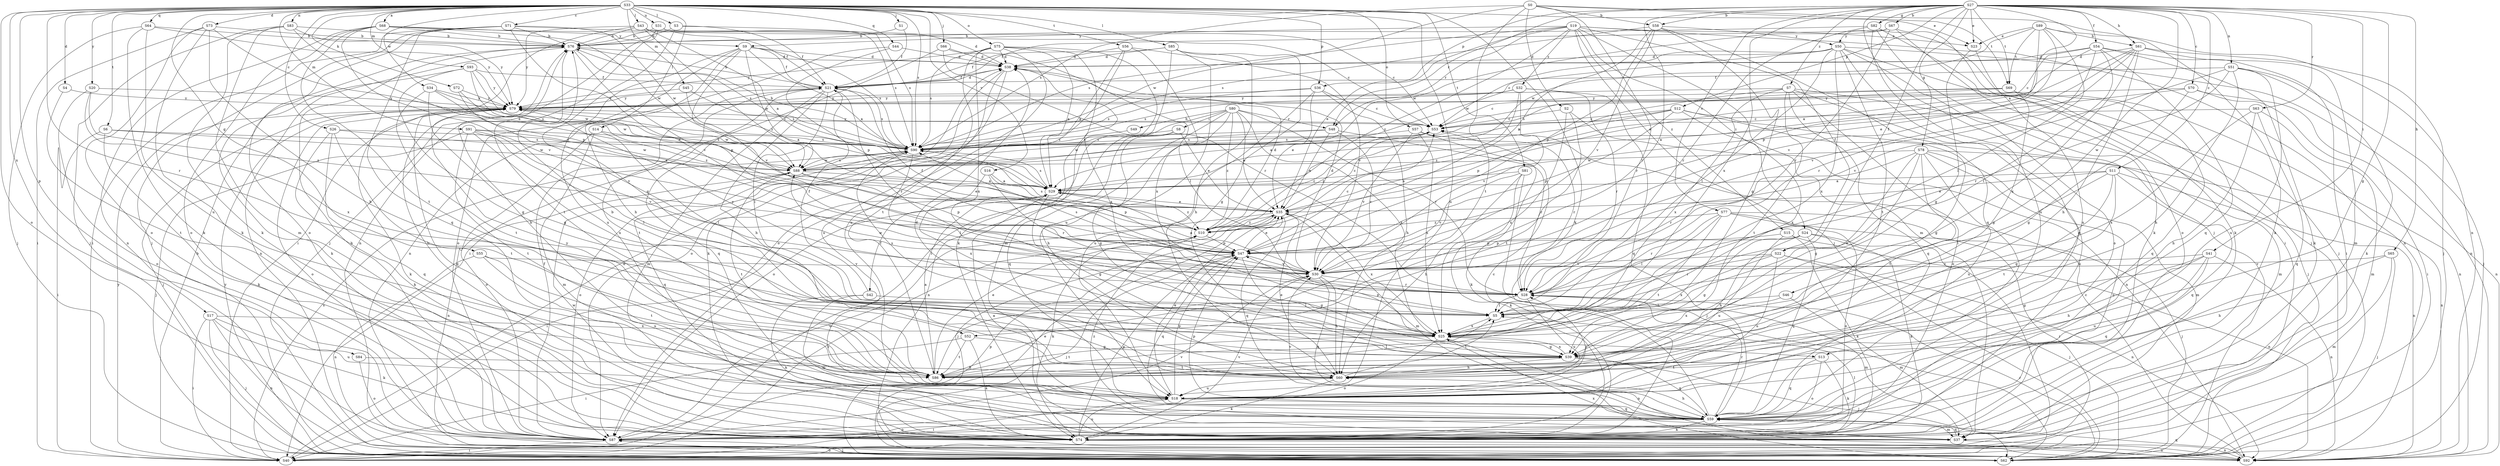 strict digraph  {
S33;
S27;
S89;
S19;
S80;
S0;
S68;
S29;
S67;
S58;
S76;
S26;
S71;
S77;
S70;
S11;
S53;
S73;
S4;
S2;
S38;
S23;
S35;
S54;
S22;
S42;
S21;
S55;
S82;
S78;
S13;
S39;
S65;
S61;
S49;
S60;
S41;
S24;
S8;
S40;
S66;
S1;
S62;
S72;
S74;
S85;
S3;
S43;
S14;
S5;
S93;
S45;
S91;
S37;
S83;
S51;
S92;
S75;
S57;
S87;
S84;
S36;
S12;
S47;
S64;
S44;
S59;
S52;
S63;
S48;
S28;
S90;
S81;
S6;
S56;
S69;
S86;
S31;
S18;
S16;
S30;
S34;
S46;
S88;
S17;
S25;
S20;
S9;
S50;
S79;
S7;
S15;
S32;
S10;
S33 -> S68  [label=a];
S33 -> S26  [label=c];
S33 -> S71  [label=c];
S33 -> S73  [label=d];
S33 -> S4  [label=d];
S33 -> S23  [label=e];
S33 -> S55  [label=g];
S33 -> S66  [label=j];
S33 -> S1  [label=j];
S33 -> S72  [label=k];
S33 -> S74  [label=k];
S33 -> S85  [label=l];
S33 -> S3  [label=l];
S33 -> S43  [label=l];
S33 -> S14  [label=l];
S33 -> S93  [label=m];
S33 -> S45  [label=m];
S33 -> S91  [label=m];
S33 -> S83  [label=n];
S33 -> S75  [label=o];
S33 -> S57  [label=o];
S33 -> S87  [label=o];
S33 -> S84  [label=p];
S33 -> S36  [label=p];
S33 -> S64  [label=q];
S33 -> S44  [label=q];
S33 -> S52  [label=r];
S33 -> S90  [label=s];
S33 -> S81  [label=t];
S33 -> S6  [label=t];
S33 -> S56  [label=t];
S33 -> S31  [label=u];
S33 -> S18  [label=u];
S33 -> S16  [label=v];
S33 -> S34  [label=w];
S33 -> S17  [label=x];
S33 -> S20  [label=y];
S27 -> S29  [label=a];
S27 -> S67  [label=b];
S27 -> S58  [label=b];
S27 -> S77  [label=c];
S27 -> S70  [label=c];
S27 -> S11  [label=c];
S27 -> S23  [label=e];
S27 -> S54  [label=f];
S27 -> S22  [label=f];
S27 -> S82  [label=g];
S27 -> S78  [label=g];
S27 -> S13  [label=g];
S27 -> S65  [label=h];
S27 -> S61  [label=h];
S27 -> S41  [label=i];
S27 -> S62  [label=j];
S27 -> S51  [label=n];
S27 -> S36  [label=p];
S27 -> S12  [label=p];
S27 -> S52  [label=r];
S27 -> S63  [label=r];
S27 -> S48  [label=r];
S27 -> S69  [label=t];
S27 -> S46  [label=w];
S27 -> S25  [label=x];
S27 -> S7  [label=z];
S89 -> S23  [label=e];
S89 -> S61  [label=h];
S89 -> S74  [label=k];
S89 -> S5  [label=l];
S89 -> S47  [label=p];
S89 -> S69  [label=t];
S89 -> S30  [label=v];
S89 -> S88  [label=w];
S19 -> S23  [label=e];
S19 -> S35  [label=e];
S19 -> S22  [label=f];
S19 -> S24  [label=i];
S19 -> S62  [label=j];
S19 -> S37  [label=m];
S19 -> S92  [label=n];
S19 -> S48  [label=r];
S19 -> S90  [label=s];
S19 -> S9  [label=y];
S19 -> S15  [label=z];
S19 -> S32  [label=z];
S19 -> S10  [label=z];
S80 -> S35  [label=e];
S80 -> S49  [label=h];
S80 -> S60  [label=h];
S80 -> S8  [label=i];
S80 -> S87  [label=o];
S80 -> S59  [label=q];
S80 -> S48  [label=r];
S80 -> S28  [label=r];
S80 -> S25  [label=x];
S80 -> S10  [label=z];
S0 -> S58  [label=b];
S0 -> S2  [label=d];
S0 -> S5  [label=l];
S0 -> S92  [label=n];
S0 -> S90  [label=s];
S0 -> S69  [label=t];
S0 -> S86  [label=t];
S0 -> S88  [label=w];
S68 -> S76  [label=b];
S68 -> S53  [label=c];
S68 -> S92  [label=n];
S68 -> S87  [label=o];
S68 -> S86  [label=t];
S68 -> S30  [label=v];
S68 -> S88  [label=w];
S68 -> S9  [label=y];
S29 -> S35  [label=e];
S29 -> S42  [label=f];
S29 -> S13  [label=g];
S29 -> S40  [label=i];
S29 -> S90  [label=s];
S29 -> S10  [label=z];
S67 -> S21  [label=f];
S67 -> S74  [label=k];
S67 -> S87  [label=o];
S67 -> S28  [label=r];
S67 -> S88  [label=w];
S67 -> S50  [label=y];
S58 -> S39  [label=g];
S58 -> S47  [label=p];
S58 -> S59  [label=q];
S58 -> S90  [label=s];
S58 -> S30  [label=v];
S58 -> S50  [label=y];
S58 -> S10  [label=z];
S76 -> S38  [label=d];
S76 -> S92  [label=n];
S76 -> S47  [label=p];
S76 -> S90  [label=s];
S76 -> S86  [label=t];
S26 -> S29  [label=a];
S26 -> S74  [label=k];
S26 -> S59  [label=q];
S26 -> S90  [label=s];
S26 -> S86  [label=t];
S71 -> S76  [label=b];
S71 -> S38  [label=d];
S71 -> S40  [label=i];
S71 -> S62  [label=j];
S71 -> S87  [label=o];
S71 -> S59  [label=q];
S71 -> S30  [label=v];
S71 -> S88  [label=w];
S77 -> S40  [label=i];
S77 -> S62  [label=j];
S77 -> S5  [label=l];
S77 -> S87  [label=o];
S77 -> S28  [label=r];
S77 -> S86  [label=t];
S77 -> S10  [label=z];
S70 -> S29  [label=a];
S70 -> S39  [label=g];
S70 -> S40  [label=i];
S70 -> S92  [label=n];
S70 -> S79  [label=y];
S11 -> S29  [label=a];
S11 -> S35  [label=e];
S11 -> S39  [label=g];
S11 -> S5  [label=l];
S11 -> S92  [label=n];
S11 -> S59  [label=q];
S11 -> S86  [label=t];
S53 -> S90  [label=s];
S53 -> S79  [label=y];
S53 -> S10  [label=z];
S73 -> S76  [label=b];
S73 -> S35  [label=e];
S73 -> S60  [label=h];
S73 -> S40  [label=i];
S73 -> S74  [label=k];
S73 -> S87  [label=o];
S4 -> S86  [label=t];
S4 -> S79  [label=y];
S2 -> S53  [label=c];
S2 -> S92  [label=n];
S2 -> S86  [label=t];
S2 -> S25  [label=x];
S38 -> S21  [label=f];
S38 -> S74  [label=k];
S38 -> S87  [label=o];
S38 -> S18  [label=u];
S38 -> S25  [label=x];
S23 -> S39  [label=g];
S23 -> S18  [label=u];
S35 -> S53  [label=c];
S35 -> S62  [label=j];
S35 -> S37  [label=m];
S35 -> S87  [label=o];
S35 -> S59  [label=q];
S35 -> S25  [label=x];
S35 -> S10  [label=z];
S54 -> S53  [label=c];
S54 -> S38  [label=d];
S54 -> S35  [label=e];
S54 -> S40  [label=i];
S54 -> S74  [label=k];
S54 -> S5  [label=l];
S54 -> S59  [label=q];
S54 -> S28  [label=r];
S22 -> S62  [label=j];
S22 -> S92  [label=n];
S22 -> S28  [label=r];
S22 -> S18  [label=u];
S22 -> S30  [label=v];
S22 -> S25  [label=x];
S42 -> S21  [label=f];
S42 -> S74  [label=k];
S42 -> S5  [label=l];
S42 -> S37  [label=m];
S21 -> S76  [label=b];
S21 -> S38  [label=d];
S21 -> S60  [label=h];
S21 -> S5  [label=l];
S21 -> S37  [label=m];
S21 -> S59  [label=q];
S21 -> S28  [label=r];
S21 -> S90  [label=s];
S21 -> S86  [label=t];
S21 -> S79  [label=y];
S55 -> S92  [label=n];
S55 -> S86  [label=t];
S55 -> S18  [label=u];
S55 -> S30  [label=v];
S82 -> S76  [label=b];
S82 -> S40  [label=i];
S82 -> S62  [label=j];
S82 -> S74  [label=k];
S82 -> S28  [label=r];
S82 -> S18  [label=u];
S78 -> S39  [label=g];
S78 -> S37  [label=m];
S78 -> S92  [label=n];
S78 -> S87  [label=o];
S78 -> S28  [label=r];
S78 -> S86  [label=t];
S78 -> S18  [label=u];
S78 -> S88  [label=w];
S78 -> S25  [label=x];
S13 -> S74  [label=k];
S13 -> S87  [label=o];
S13 -> S59  [label=q];
S13 -> S86  [label=t];
S39 -> S60  [label=h];
S39 -> S62  [label=j];
S39 -> S59  [label=q];
S39 -> S86  [label=t];
S39 -> S25  [label=x];
S65 -> S60  [label=h];
S65 -> S62  [label=j];
S65 -> S37  [label=m];
S65 -> S30  [label=v];
S61 -> S29  [label=a];
S61 -> S38  [label=d];
S61 -> S35  [label=e];
S61 -> S60  [label=h];
S61 -> S62  [label=j];
S61 -> S37  [label=m];
S61 -> S30  [label=v];
S61 -> S25  [label=x];
S49 -> S90  [label=s];
S60 -> S76  [label=b];
S60 -> S38  [label=d];
S60 -> S35  [label=e];
S60 -> S74  [label=k];
S60 -> S5  [label=l];
S60 -> S18  [label=u];
S41 -> S39  [label=g];
S41 -> S60  [label=h];
S41 -> S92  [label=n];
S41 -> S59  [label=q];
S41 -> S18  [label=u];
S41 -> S30  [label=v];
S24 -> S39  [label=g];
S24 -> S60  [label=h];
S24 -> S40  [label=i];
S24 -> S74  [label=k];
S24 -> S47  [label=p];
S24 -> S59  [label=q];
S8 -> S35  [label=e];
S8 -> S39  [label=g];
S8 -> S92  [label=n];
S8 -> S90  [label=s];
S40 -> S76  [label=b];
S40 -> S38  [label=d];
S40 -> S90  [label=s];
S40 -> S79  [label=y];
S40 -> S10  [label=z];
S66 -> S38  [label=d];
S66 -> S40  [label=i];
S66 -> S5  [label=l];
S66 -> S28  [label=r];
S1 -> S76  [label=b];
S1 -> S21  [label=f];
S62 -> S35  [label=e];
S62 -> S87  [label=o];
S62 -> S28  [label=r];
S62 -> S25  [label=x];
S62 -> S79  [label=y];
S72 -> S30  [label=v];
S72 -> S88  [label=w];
S72 -> S79  [label=y];
S74 -> S76  [label=b];
S74 -> S5  [label=l];
S74 -> S92  [label=n];
S74 -> S47  [label=p];
S74 -> S18  [label=u];
S74 -> S30  [label=v];
S74 -> S88  [label=w];
S85 -> S38  [label=d];
S85 -> S21  [label=f];
S85 -> S39  [label=g];
S85 -> S60  [label=h];
S85 -> S40  [label=i];
S85 -> S18  [label=u];
S3 -> S76  [label=b];
S3 -> S21  [label=f];
S3 -> S39  [label=g];
S3 -> S90  [label=s];
S43 -> S29  [label=a];
S43 -> S76  [label=b];
S43 -> S53  [label=c];
S43 -> S40  [label=i];
S43 -> S79  [label=y];
S43 -> S10  [label=z];
S14 -> S5  [label=l];
S14 -> S37  [label=m];
S14 -> S87  [label=o];
S14 -> S90  [label=s];
S5 -> S25  [label=x];
S93 -> S35  [label=e];
S93 -> S21  [label=f];
S93 -> S39  [label=g];
S93 -> S74  [label=k];
S93 -> S88  [label=w];
S93 -> S79  [label=y];
S45 -> S29  [label=a];
S45 -> S90  [label=s];
S45 -> S79  [label=y];
S91 -> S62  [label=j];
S91 -> S5  [label=l];
S91 -> S90  [label=s];
S91 -> S86  [label=t];
S91 -> S30  [label=v];
S91 -> S88  [label=w];
S91 -> S25  [label=x];
S37 -> S29  [label=a];
S37 -> S92  [label=n];
S37 -> S59  [label=q];
S37 -> S10  [label=z];
S83 -> S76  [label=b];
S83 -> S62  [label=j];
S83 -> S74  [label=k];
S83 -> S37  [label=m];
S83 -> S47  [label=p];
S83 -> S79  [label=y];
S51 -> S21  [label=f];
S51 -> S60  [label=h];
S51 -> S62  [label=j];
S51 -> S74  [label=k];
S51 -> S28  [label=r];
S51 -> S18  [label=u];
S51 -> S30  [label=v];
S92 -> S53  [label=c];
S92 -> S59  [label=q];
S75 -> S29  [label=a];
S75 -> S38  [label=d];
S75 -> S74  [label=k];
S75 -> S37  [label=m];
S75 -> S90  [label=s];
S75 -> S86  [label=t];
S75 -> S18  [label=u];
S75 -> S25  [label=x];
S75 -> S79  [label=y];
S57 -> S74  [label=k];
S57 -> S28  [label=r];
S57 -> S90  [label=s];
S57 -> S30  [label=v];
S57 -> S25  [label=x];
S87 -> S76  [label=b];
S87 -> S21  [label=f];
S87 -> S40  [label=i];
S87 -> S62  [label=j];
S87 -> S47  [label=p];
S87 -> S30  [label=v];
S84 -> S60  [label=h];
S84 -> S87  [label=o];
S36 -> S53  [label=c];
S36 -> S35  [label=e];
S36 -> S60  [label=h];
S36 -> S90  [label=s];
S36 -> S18  [label=u];
S36 -> S79  [label=y];
S12 -> S29  [label=a];
S12 -> S53  [label=c];
S12 -> S39  [label=g];
S12 -> S37  [label=m];
S12 -> S47  [label=p];
S12 -> S90  [label=s];
S12 -> S25  [label=x];
S47 -> S53  [label=c];
S47 -> S35  [label=e];
S47 -> S21  [label=f];
S47 -> S39  [label=g];
S47 -> S62  [label=j];
S47 -> S59  [label=q];
S47 -> S30  [label=v];
S64 -> S76  [label=b];
S64 -> S62  [label=j];
S64 -> S74  [label=k];
S64 -> S18  [label=u];
S64 -> S79  [label=y];
S44 -> S38  [label=d];
S44 -> S92  [label=n];
S44 -> S47  [label=p];
S59 -> S53  [label=c];
S59 -> S60  [label=h];
S59 -> S74  [label=k];
S59 -> S37  [label=m];
S59 -> S87  [label=o];
S59 -> S47  [label=p];
S59 -> S28  [label=r];
S59 -> S30  [label=v];
S52 -> S39  [label=g];
S52 -> S40  [label=i];
S52 -> S74  [label=k];
S52 -> S86  [label=t];
S63 -> S53  [label=c];
S63 -> S60  [label=h];
S63 -> S37  [label=m];
S63 -> S59  [label=q];
S63 -> S25  [label=x];
S48 -> S35  [label=e];
S48 -> S28  [label=r];
S48 -> S90  [label=s];
S48 -> S30  [label=v];
S48 -> S88  [label=w];
S28 -> S5  [label=l];
S28 -> S37  [label=m];
S28 -> S18  [label=u];
S28 -> S88  [label=w];
S28 -> S79  [label=y];
S90 -> S76  [label=b];
S90 -> S5  [label=l];
S90 -> S87  [label=o];
S90 -> S59  [label=q];
S90 -> S88  [label=w];
S81 -> S29  [label=a];
S81 -> S60  [label=h];
S81 -> S62  [label=j];
S81 -> S74  [label=k];
S81 -> S30  [label=v];
S6 -> S40  [label=i];
S6 -> S74  [label=k];
S6 -> S90  [label=s];
S6 -> S88  [label=w];
S56 -> S29  [label=a];
S56 -> S38  [label=d];
S56 -> S87  [label=o];
S56 -> S30  [label=v];
S56 -> S25  [label=x];
S69 -> S53  [label=c];
S69 -> S39  [label=g];
S69 -> S92  [label=n];
S69 -> S59  [label=q];
S69 -> S90  [label=s];
S69 -> S79  [label=y];
S86 -> S29  [label=a];
S86 -> S35  [label=e];
S86 -> S5  [label=l];
S86 -> S79  [label=y];
S31 -> S76  [label=b];
S31 -> S21  [label=f];
S31 -> S62  [label=j];
S31 -> S92  [label=n];
S31 -> S90  [label=s];
S18 -> S76  [label=b];
S18 -> S35  [label=e];
S18 -> S40  [label=i];
S18 -> S47  [label=p];
S18 -> S59  [label=q];
S18 -> S28  [label=r];
S16 -> S29  [label=a];
S16 -> S47  [label=p];
S16 -> S28  [label=r];
S16 -> S25  [label=x];
S30 -> S29  [label=a];
S30 -> S38  [label=d];
S30 -> S60  [label=h];
S30 -> S59  [label=q];
S30 -> S28  [label=r];
S30 -> S90  [label=s];
S34 -> S39  [label=g];
S34 -> S90  [label=s];
S34 -> S86  [label=t];
S34 -> S79  [label=y];
S34 -> S10  [label=z];
S46 -> S5  [label=l];
S46 -> S37  [label=m];
S46 -> S25  [label=x];
S88 -> S29  [label=a];
S88 -> S35  [label=e];
S88 -> S92  [label=n];
S88 -> S47  [label=p];
S88 -> S90  [label=s];
S88 -> S86  [label=t];
S17 -> S40  [label=i];
S17 -> S62  [label=j];
S17 -> S74  [label=k];
S17 -> S92  [label=n];
S17 -> S18  [label=u];
S17 -> S25  [label=x];
S25 -> S39  [label=g];
S25 -> S92  [label=n];
S25 -> S87  [label=o];
S25 -> S47  [label=p];
S25 -> S90  [label=s];
S25 -> S86  [label=t];
S20 -> S87  [label=o];
S20 -> S25  [label=x];
S20 -> S79  [label=y];
S20 -> S10  [label=z];
S9 -> S29  [label=a];
S9 -> S38  [label=d];
S9 -> S21  [label=f];
S9 -> S60  [label=h];
S9 -> S87  [label=o];
S9 -> S90  [label=s];
S9 -> S18  [label=u];
S9 -> S30  [label=v];
S9 -> S88  [label=w];
S50 -> S53  [label=c];
S50 -> S38  [label=d];
S50 -> S62  [label=j];
S50 -> S5  [label=l];
S50 -> S92  [label=n];
S50 -> S87  [label=o];
S50 -> S59  [label=q];
S50 -> S86  [label=t];
S50 -> S88  [label=w];
S50 -> S25  [label=x];
S79 -> S53  [label=c];
S79 -> S62  [label=j];
S79 -> S74  [label=k];
S79 -> S87  [label=o];
S79 -> S59  [label=q];
S79 -> S88  [label=w];
S7 -> S62  [label=j];
S7 -> S74  [label=k];
S7 -> S87  [label=o];
S7 -> S47  [label=p];
S7 -> S59  [label=q];
S7 -> S86  [label=t];
S7 -> S25  [label=x];
S7 -> S79  [label=y];
S15 -> S74  [label=k];
S15 -> S92  [label=n];
S15 -> S47  [label=p];
S15 -> S18  [label=u];
S32 -> S59  [label=q];
S32 -> S28  [label=r];
S32 -> S90  [label=s];
S32 -> S30  [label=v];
S32 -> S79  [label=y];
S32 -> S10  [label=z];
S10 -> S53  [label=c];
S10 -> S38  [label=d];
S10 -> S74  [label=k];
S10 -> S47  [label=p];
S10 -> S90  [label=s];
}
